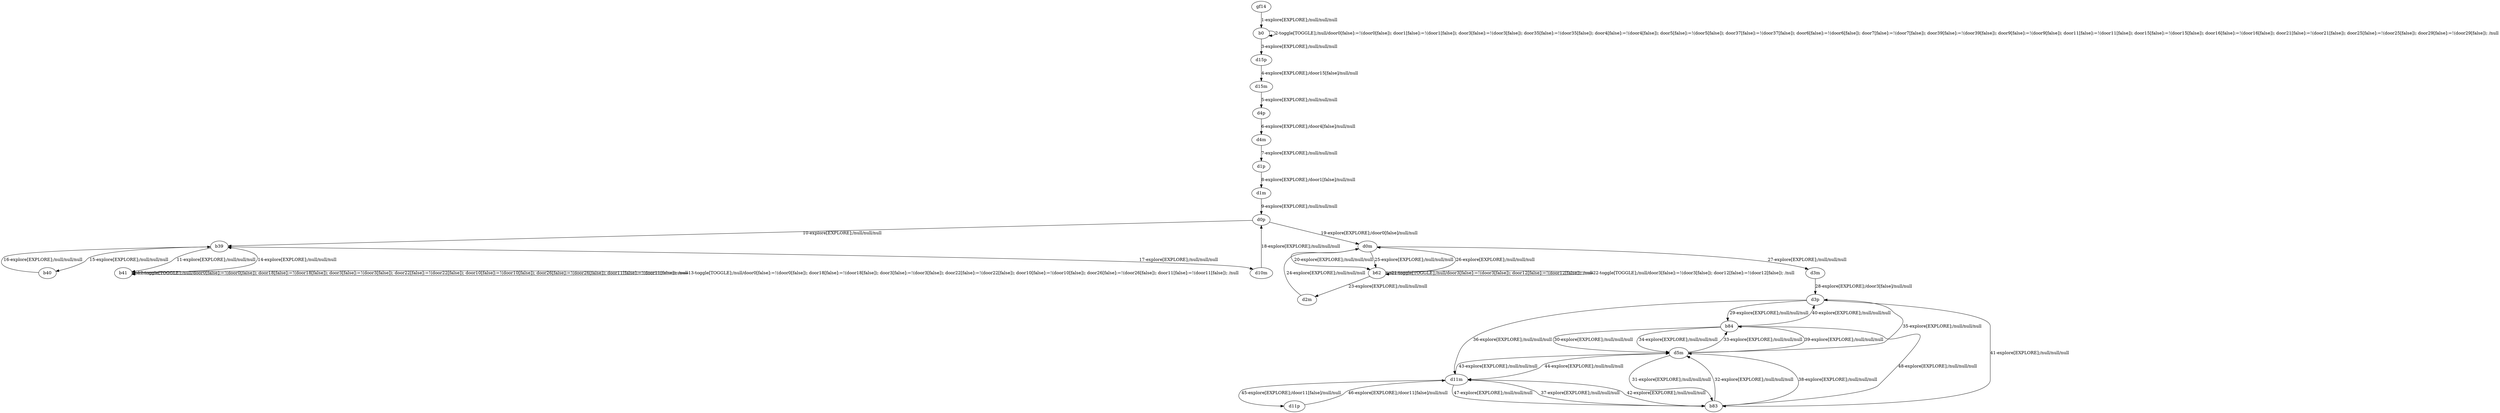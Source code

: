 # Total number of goals covered by this test: 1
# b83 --> b84

digraph g {
"gf14" -> "b0" [label = "1-explore[EXPLORE];/null/null/null"];
"b0" -> "b0" [label = "2-toggle[TOGGLE];/null/door0[false]:=!(door0[false]); door1[false]:=!(door1[false]); door3[false]:=!(door3[false]); door35[false]:=!(door35[false]); door4[false]:=!(door4[false]); door5[false]:=!(door5[false]); door37[false]:=!(door37[false]); door6[false]:=!(door6[false]); door7[false]:=!(door7[false]); door39[false]:=!(door39[false]); door9[false]:=!(door9[false]); door11[false]:=!(door11[false]); door15[false]:=!(door15[false]); door16[false]:=!(door16[false]); door21[false]:=!(door21[false]); door25[false]:=!(door25[false]); door29[false]:=!(door29[false]); /null"];
"b0" -> "d15p" [label = "3-explore[EXPLORE];/null/null/null"];
"d15p" -> "d15m" [label = "4-explore[EXPLORE];/door15[false]/null/null"];
"d15m" -> "d4p" [label = "5-explore[EXPLORE];/null/null/null"];
"d4p" -> "d4m" [label = "6-explore[EXPLORE];/door4[false]/null/null"];
"d4m" -> "d1p" [label = "7-explore[EXPLORE];/null/null/null"];
"d1p" -> "d1m" [label = "8-explore[EXPLORE];/door1[false]/null/null"];
"d1m" -> "d0p" [label = "9-explore[EXPLORE];/null/null/null"];
"d0p" -> "b39" [label = "10-explore[EXPLORE];/null/null/null"];
"b39" -> "b41" [label = "11-explore[EXPLORE];/null/null/null"];
"b41" -> "b41" [label = "12-toggle[TOGGLE];/null/door0[false]:=!(door0[false]); door18[false]:=!(door18[false]); door3[false]:=!(door3[false]); door22[false]:=!(door22[false]); door10[false]:=!(door10[false]); door26[false]:=!(door26[false]); door11[false]:=!(door11[false]); /null"];
"b41" -> "b41" [label = "13-toggle[TOGGLE];/null/door0[false]:=!(door0[false]); door18[false]:=!(door18[false]); door3[false]:=!(door3[false]); door22[false]:=!(door22[false]); door10[false]:=!(door10[false]); door26[false]:=!(door26[false]); door11[false]:=!(door11[false]); /null"];
"b41" -> "b39" [label = "14-explore[EXPLORE];/null/null/null"];
"b39" -> "b40" [label = "15-explore[EXPLORE];/null/null/null"];
"b40" -> "b39" [label = "16-explore[EXPLORE];/null/null/null"];
"b39" -> "d10m" [label = "17-explore[EXPLORE];/null/null/null"];
"d10m" -> "d0p" [label = "18-explore[EXPLORE];/null/null/null"];
"d0p" -> "d0m" [label = "19-explore[EXPLORE];/door0[false]/null/null"];
"d0m" -> "b62" [label = "20-explore[EXPLORE];/null/null/null"];
"b62" -> "b62" [label = "21-toggle[TOGGLE];/null/door3[false]:=!(door3[false]); door12[false]:=!(door12[false]); /null"];
"b62" -> "b62" [label = "22-toggle[TOGGLE];/null/door3[false]:=!(door3[false]); door12[false]:=!(door12[false]); /null"];
"b62" -> "d2m" [label = "23-explore[EXPLORE];/null/null/null"];
"d2m" -> "d0m" [label = "24-explore[EXPLORE];/null/null/null"];
"d0m" -> "b62" [label = "25-explore[EXPLORE];/null/null/null"];
"b62" -> "d0m" [label = "26-explore[EXPLORE];/null/null/null"];
"d0m" -> "d3m" [label = "27-explore[EXPLORE];/null/null/null"];
"d3m" -> "d3p" [label = "28-explore[EXPLORE];/door3[false]/null/null"];
"d3p" -> "b84" [label = "29-explore[EXPLORE];/null/null/null"];
"b84" -> "d5m" [label = "30-explore[EXPLORE];/null/null/null"];
"d5m" -> "b83" [label = "31-explore[EXPLORE];/null/null/null"];
"b83" -> "d5m" [label = "32-explore[EXPLORE];/null/null/null"];
"d5m" -> "b84" [label = "33-explore[EXPLORE];/null/null/null"];
"b84" -> "d5m" [label = "34-explore[EXPLORE];/null/null/null"];
"d5m" -> "d3p" [label = "35-explore[EXPLORE];/null/null/null"];
"d3p" -> "d11m" [label = "36-explore[EXPLORE];/null/null/null"];
"d11m" -> "b83" [label = "37-explore[EXPLORE];/null/null/null"];
"b83" -> "d5m" [label = "38-explore[EXPLORE];/null/null/null"];
"d5m" -> "b84" [label = "39-explore[EXPLORE];/null/null/null"];
"b84" -> "d3p" [label = "40-explore[EXPLORE];/null/null/null"];
"d3p" -> "b83" [label = "41-explore[EXPLORE];/null/null/null"];
"b83" -> "d11m" [label = "42-explore[EXPLORE];/null/null/null"];
"d11m" -> "d5m" [label = "43-explore[EXPLORE];/null/null/null"];
"d5m" -> "d11m" [label = "44-explore[EXPLORE];/null/null/null"];
"d11m" -> "d11p" [label = "45-explore[EXPLORE];/door11[false]/null/null"];
"d11p" -> "d11m" [label = "46-explore[EXPLORE];/door11[false]/null/null"];
"d11m" -> "b83" [label = "47-explore[EXPLORE];/null/null/null"];
"b83" -> "b84" [label = "48-explore[EXPLORE];/null/null/null"];
}
